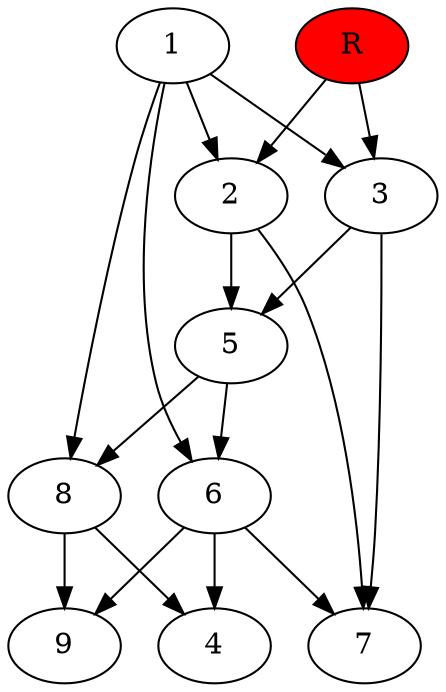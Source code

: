 digraph prb5317 {
	1
	2
	3
	4
	5
	6
	7
	8
	R [fillcolor="#ff0000" style=filled]
	1 -> 2
	1 -> 3
	1 -> 6
	1 -> 8
	2 -> 5
	2 -> 7
	3 -> 5
	3 -> 7
	5 -> 6
	5 -> 8
	6 -> 4
	6 -> 7
	6 -> 9
	8 -> 4
	8 -> 9
	R -> 2
	R -> 3
}

